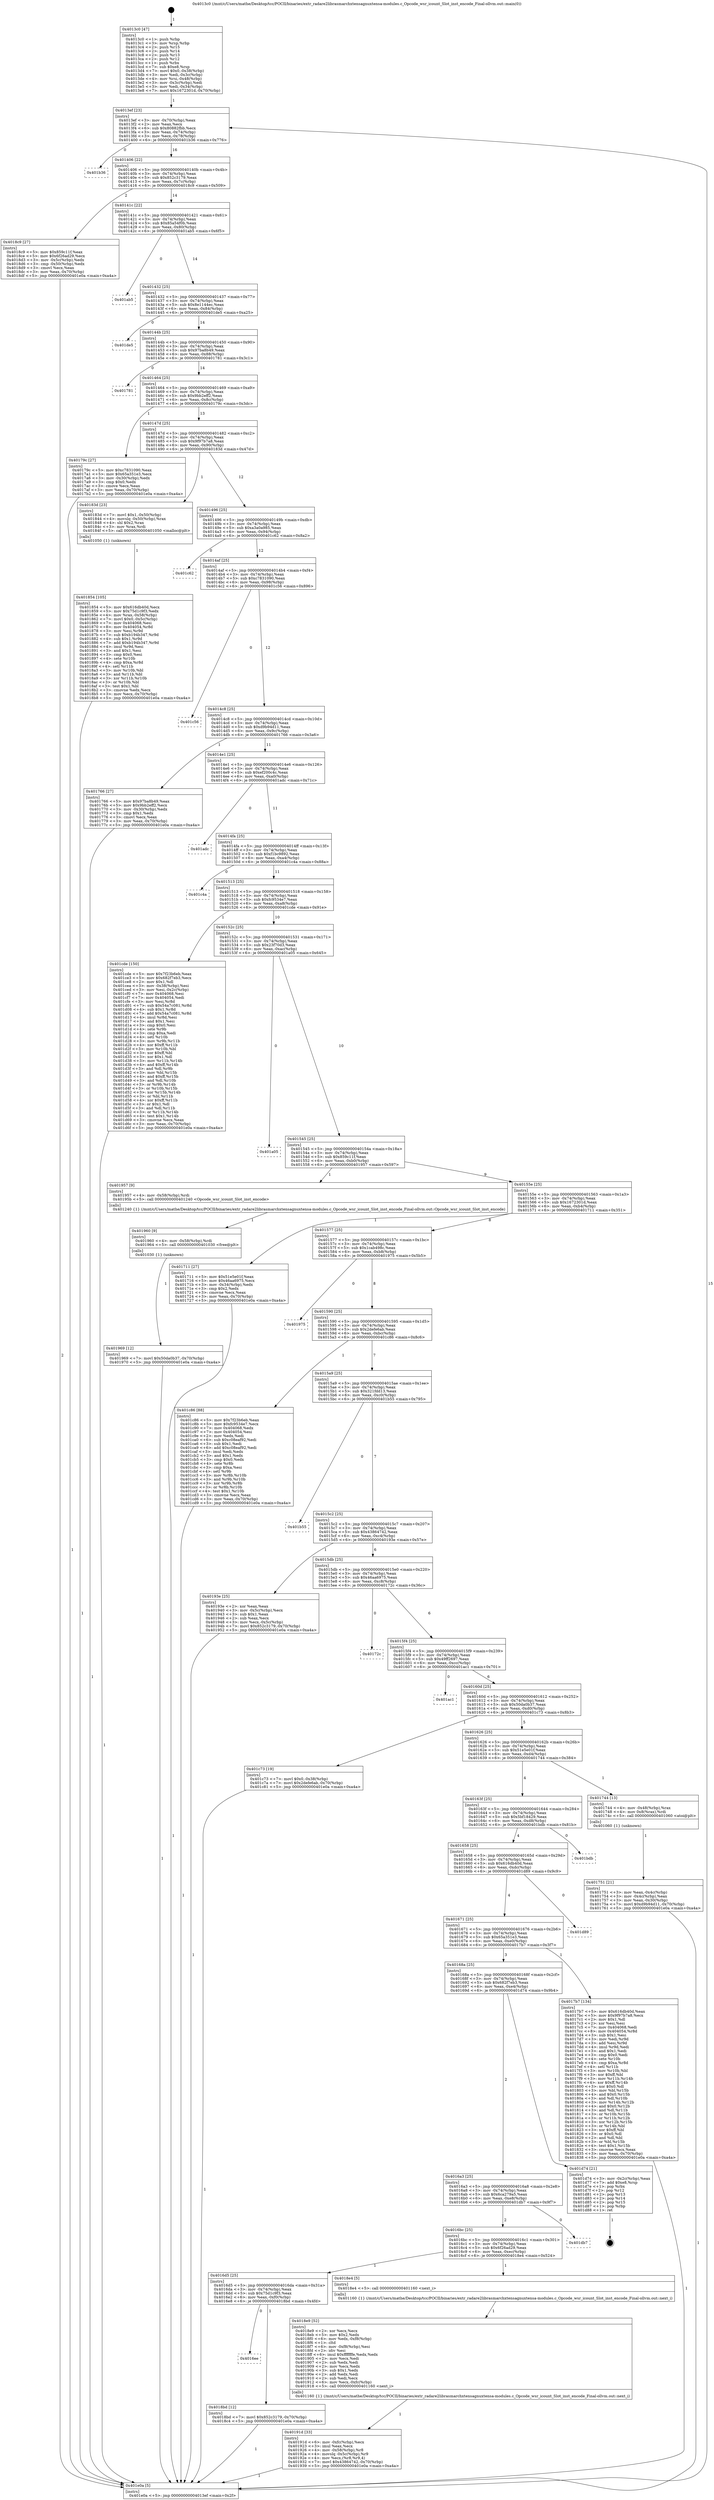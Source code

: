 digraph "0x4013c0" {
  label = "0x4013c0 (/mnt/c/Users/mathe/Desktop/tcc/POCII/binaries/extr_radare2librasmarchxtensagnuxtensa-modules.c_Opcode_wsr_icount_Slot_inst_encode_Final-ollvm.out::main(0))"
  labelloc = "t"
  node[shape=record]

  Entry [label="",width=0.3,height=0.3,shape=circle,fillcolor=black,style=filled]
  "0x4013ef" [label="{
     0x4013ef [23]\l
     | [instrs]\l
     &nbsp;&nbsp;0x4013ef \<+3\>: mov -0x70(%rbp),%eax\l
     &nbsp;&nbsp;0x4013f2 \<+2\>: mov %eax,%ecx\l
     &nbsp;&nbsp;0x4013f4 \<+6\>: sub $0x80882fbb,%ecx\l
     &nbsp;&nbsp;0x4013fa \<+3\>: mov %eax,-0x74(%rbp)\l
     &nbsp;&nbsp;0x4013fd \<+3\>: mov %ecx,-0x78(%rbp)\l
     &nbsp;&nbsp;0x401400 \<+6\>: je 0000000000401b36 \<main+0x776\>\l
  }"]
  "0x401b36" [label="{
     0x401b36\l
  }", style=dashed]
  "0x401406" [label="{
     0x401406 [22]\l
     | [instrs]\l
     &nbsp;&nbsp;0x401406 \<+5\>: jmp 000000000040140b \<main+0x4b\>\l
     &nbsp;&nbsp;0x40140b \<+3\>: mov -0x74(%rbp),%eax\l
     &nbsp;&nbsp;0x40140e \<+5\>: sub $0x852c3179,%eax\l
     &nbsp;&nbsp;0x401413 \<+3\>: mov %eax,-0x7c(%rbp)\l
     &nbsp;&nbsp;0x401416 \<+6\>: je 00000000004018c9 \<main+0x509\>\l
  }"]
  Exit [label="",width=0.3,height=0.3,shape=circle,fillcolor=black,style=filled,peripheries=2]
  "0x4018c9" [label="{
     0x4018c9 [27]\l
     | [instrs]\l
     &nbsp;&nbsp;0x4018c9 \<+5\>: mov $0x859c11f,%eax\l
     &nbsp;&nbsp;0x4018ce \<+5\>: mov $0x6f26ad29,%ecx\l
     &nbsp;&nbsp;0x4018d3 \<+3\>: mov -0x5c(%rbp),%edx\l
     &nbsp;&nbsp;0x4018d6 \<+3\>: cmp -0x50(%rbp),%edx\l
     &nbsp;&nbsp;0x4018d9 \<+3\>: cmovl %ecx,%eax\l
     &nbsp;&nbsp;0x4018dc \<+3\>: mov %eax,-0x70(%rbp)\l
     &nbsp;&nbsp;0x4018df \<+5\>: jmp 0000000000401e0a \<main+0xa4a\>\l
  }"]
  "0x40141c" [label="{
     0x40141c [22]\l
     | [instrs]\l
     &nbsp;&nbsp;0x40141c \<+5\>: jmp 0000000000401421 \<main+0x61\>\l
     &nbsp;&nbsp;0x401421 \<+3\>: mov -0x74(%rbp),%eax\l
     &nbsp;&nbsp;0x401424 \<+5\>: sub $0x85a54f0b,%eax\l
     &nbsp;&nbsp;0x401429 \<+3\>: mov %eax,-0x80(%rbp)\l
     &nbsp;&nbsp;0x40142c \<+6\>: je 0000000000401ab5 \<main+0x6f5\>\l
  }"]
  "0x401969" [label="{
     0x401969 [12]\l
     | [instrs]\l
     &nbsp;&nbsp;0x401969 \<+7\>: movl $0x50da0b37,-0x70(%rbp)\l
     &nbsp;&nbsp;0x401970 \<+5\>: jmp 0000000000401e0a \<main+0xa4a\>\l
  }"]
  "0x401ab5" [label="{
     0x401ab5\l
  }", style=dashed]
  "0x401432" [label="{
     0x401432 [25]\l
     | [instrs]\l
     &nbsp;&nbsp;0x401432 \<+5\>: jmp 0000000000401437 \<main+0x77\>\l
     &nbsp;&nbsp;0x401437 \<+3\>: mov -0x74(%rbp),%eax\l
     &nbsp;&nbsp;0x40143a \<+5\>: sub $0x8e1144ec,%eax\l
     &nbsp;&nbsp;0x40143f \<+6\>: mov %eax,-0x84(%rbp)\l
     &nbsp;&nbsp;0x401445 \<+6\>: je 0000000000401de5 \<main+0xa25\>\l
  }"]
  "0x401960" [label="{
     0x401960 [9]\l
     | [instrs]\l
     &nbsp;&nbsp;0x401960 \<+4\>: mov -0x58(%rbp),%rdi\l
     &nbsp;&nbsp;0x401964 \<+5\>: call 0000000000401030 \<free@plt\>\l
     | [calls]\l
     &nbsp;&nbsp;0x401030 \{1\} (unknown)\l
  }"]
  "0x401de5" [label="{
     0x401de5\l
  }", style=dashed]
  "0x40144b" [label="{
     0x40144b [25]\l
     | [instrs]\l
     &nbsp;&nbsp;0x40144b \<+5\>: jmp 0000000000401450 \<main+0x90\>\l
     &nbsp;&nbsp;0x401450 \<+3\>: mov -0x74(%rbp),%eax\l
     &nbsp;&nbsp;0x401453 \<+5\>: sub $0x97ba8b49,%eax\l
     &nbsp;&nbsp;0x401458 \<+6\>: mov %eax,-0x88(%rbp)\l
     &nbsp;&nbsp;0x40145e \<+6\>: je 0000000000401781 \<main+0x3c1\>\l
  }"]
  "0x40191d" [label="{
     0x40191d [33]\l
     | [instrs]\l
     &nbsp;&nbsp;0x40191d \<+6\>: mov -0xfc(%rbp),%ecx\l
     &nbsp;&nbsp;0x401923 \<+3\>: imul %eax,%ecx\l
     &nbsp;&nbsp;0x401926 \<+4\>: mov -0x58(%rbp),%r8\l
     &nbsp;&nbsp;0x40192a \<+4\>: movslq -0x5c(%rbp),%r9\l
     &nbsp;&nbsp;0x40192e \<+4\>: mov %ecx,(%r8,%r9,4)\l
     &nbsp;&nbsp;0x401932 \<+7\>: movl $0x43864742,-0x70(%rbp)\l
     &nbsp;&nbsp;0x401939 \<+5\>: jmp 0000000000401e0a \<main+0xa4a\>\l
  }"]
  "0x401781" [label="{
     0x401781\l
  }", style=dashed]
  "0x401464" [label="{
     0x401464 [25]\l
     | [instrs]\l
     &nbsp;&nbsp;0x401464 \<+5\>: jmp 0000000000401469 \<main+0xa9\>\l
     &nbsp;&nbsp;0x401469 \<+3\>: mov -0x74(%rbp),%eax\l
     &nbsp;&nbsp;0x40146c \<+5\>: sub $0x9bb2eff2,%eax\l
     &nbsp;&nbsp;0x401471 \<+6\>: mov %eax,-0x8c(%rbp)\l
     &nbsp;&nbsp;0x401477 \<+6\>: je 000000000040179c \<main+0x3dc\>\l
  }"]
  "0x4018e9" [label="{
     0x4018e9 [52]\l
     | [instrs]\l
     &nbsp;&nbsp;0x4018e9 \<+2\>: xor %ecx,%ecx\l
     &nbsp;&nbsp;0x4018eb \<+5\>: mov $0x2,%edx\l
     &nbsp;&nbsp;0x4018f0 \<+6\>: mov %edx,-0xf8(%rbp)\l
     &nbsp;&nbsp;0x4018f6 \<+1\>: cltd\l
     &nbsp;&nbsp;0x4018f7 \<+6\>: mov -0xf8(%rbp),%esi\l
     &nbsp;&nbsp;0x4018fd \<+2\>: idiv %esi\l
     &nbsp;&nbsp;0x4018ff \<+6\>: imul $0xfffffffe,%edx,%edx\l
     &nbsp;&nbsp;0x401905 \<+2\>: mov %ecx,%edi\l
     &nbsp;&nbsp;0x401907 \<+2\>: sub %edx,%edi\l
     &nbsp;&nbsp;0x401909 \<+2\>: mov %ecx,%edx\l
     &nbsp;&nbsp;0x40190b \<+3\>: sub $0x1,%edx\l
     &nbsp;&nbsp;0x40190e \<+2\>: add %edx,%edi\l
     &nbsp;&nbsp;0x401910 \<+2\>: sub %edi,%ecx\l
     &nbsp;&nbsp;0x401912 \<+6\>: mov %ecx,-0xfc(%rbp)\l
     &nbsp;&nbsp;0x401918 \<+5\>: call 0000000000401160 \<next_i\>\l
     | [calls]\l
     &nbsp;&nbsp;0x401160 \{1\} (/mnt/c/Users/mathe/Desktop/tcc/POCII/binaries/extr_radare2librasmarchxtensagnuxtensa-modules.c_Opcode_wsr_icount_Slot_inst_encode_Final-ollvm.out::next_i)\l
  }"]
  "0x40179c" [label="{
     0x40179c [27]\l
     | [instrs]\l
     &nbsp;&nbsp;0x40179c \<+5\>: mov $0xc7831090,%eax\l
     &nbsp;&nbsp;0x4017a1 \<+5\>: mov $0x65a351e3,%ecx\l
     &nbsp;&nbsp;0x4017a6 \<+3\>: mov -0x30(%rbp),%edx\l
     &nbsp;&nbsp;0x4017a9 \<+3\>: cmp $0x0,%edx\l
     &nbsp;&nbsp;0x4017ac \<+3\>: cmove %ecx,%eax\l
     &nbsp;&nbsp;0x4017af \<+3\>: mov %eax,-0x70(%rbp)\l
     &nbsp;&nbsp;0x4017b2 \<+5\>: jmp 0000000000401e0a \<main+0xa4a\>\l
  }"]
  "0x40147d" [label="{
     0x40147d [25]\l
     | [instrs]\l
     &nbsp;&nbsp;0x40147d \<+5\>: jmp 0000000000401482 \<main+0xc2\>\l
     &nbsp;&nbsp;0x401482 \<+3\>: mov -0x74(%rbp),%eax\l
     &nbsp;&nbsp;0x401485 \<+5\>: sub $0x9f97b7a8,%eax\l
     &nbsp;&nbsp;0x40148a \<+6\>: mov %eax,-0x90(%rbp)\l
     &nbsp;&nbsp;0x401490 \<+6\>: je 000000000040183d \<main+0x47d\>\l
  }"]
  "0x4016ee" [label="{
     0x4016ee\l
  }", style=dashed]
  "0x40183d" [label="{
     0x40183d [23]\l
     | [instrs]\l
     &nbsp;&nbsp;0x40183d \<+7\>: movl $0x1,-0x50(%rbp)\l
     &nbsp;&nbsp;0x401844 \<+4\>: movslq -0x50(%rbp),%rax\l
     &nbsp;&nbsp;0x401848 \<+4\>: shl $0x2,%rax\l
     &nbsp;&nbsp;0x40184c \<+3\>: mov %rax,%rdi\l
     &nbsp;&nbsp;0x40184f \<+5\>: call 0000000000401050 \<malloc@plt\>\l
     | [calls]\l
     &nbsp;&nbsp;0x401050 \{1\} (unknown)\l
  }"]
  "0x401496" [label="{
     0x401496 [25]\l
     | [instrs]\l
     &nbsp;&nbsp;0x401496 \<+5\>: jmp 000000000040149b \<main+0xdb\>\l
     &nbsp;&nbsp;0x40149b \<+3\>: mov -0x74(%rbp),%eax\l
     &nbsp;&nbsp;0x40149e \<+5\>: sub $0xa3a0a985,%eax\l
     &nbsp;&nbsp;0x4014a3 \<+6\>: mov %eax,-0x94(%rbp)\l
     &nbsp;&nbsp;0x4014a9 \<+6\>: je 0000000000401c62 \<main+0x8a2\>\l
  }"]
  "0x4018bd" [label="{
     0x4018bd [12]\l
     | [instrs]\l
     &nbsp;&nbsp;0x4018bd \<+7\>: movl $0x852c3179,-0x70(%rbp)\l
     &nbsp;&nbsp;0x4018c4 \<+5\>: jmp 0000000000401e0a \<main+0xa4a\>\l
  }"]
  "0x401c62" [label="{
     0x401c62\l
  }", style=dashed]
  "0x4014af" [label="{
     0x4014af [25]\l
     | [instrs]\l
     &nbsp;&nbsp;0x4014af \<+5\>: jmp 00000000004014b4 \<main+0xf4\>\l
     &nbsp;&nbsp;0x4014b4 \<+3\>: mov -0x74(%rbp),%eax\l
     &nbsp;&nbsp;0x4014b7 \<+5\>: sub $0xc7831090,%eax\l
     &nbsp;&nbsp;0x4014bc \<+6\>: mov %eax,-0x98(%rbp)\l
     &nbsp;&nbsp;0x4014c2 \<+6\>: je 0000000000401c56 \<main+0x896\>\l
  }"]
  "0x4016d5" [label="{
     0x4016d5 [25]\l
     | [instrs]\l
     &nbsp;&nbsp;0x4016d5 \<+5\>: jmp 00000000004016da \<main+0x31a\>\l
     &nbsp;&nbsp;0x4016da \<+3\>: mov -0x74(%rbp),%eax\l
     &nbsp;&nbsp;0x4016dd \<+5\>: sub $0x75d1c9f3,%eax\l
     &nbsp;&nbsp;0x4016e2 \<+6\>: mov %eax,-0xf0(%rbp)\l
     &nbsp;&nbsp;0x4016e8 \<+6\>: je 00000000004018bd \<main+0x4fd\>\l
  }"]
  "0x401c56" [label="{
     0x401c56\l
  }", style=dashed]
  "0x4014c8" [label="{
     0x4014c8 [25]\l
     | [instrs]\l
     &nbsp;&nbsp;0x4014c8 \<+5\>: jmp 00000000004014cd \<main+0x10d\>\l
     &nbsp;&nbsp;0x4014cd \<+3\>: mov -0x74(%rbp),%eax\l
     &nbsp;&nbsp;0x4014d0 \<+5\>: sub $0xd9b94d11,%eax\l
     &nbsp;&nbsp;0x4014d5 \<+6\>: mov %eax,-0x9c(%rbp)\l
     &nbsp;&nbsp;0x4014db \<+6\>: je 0000000000401766 \<main+0x3a6\>\l
  }"]
  "0x4018e4" [label="{
     0x4018e4 [5]\l
     | [instrs]\l
     &nbsp;&nbsp;0x4018e4 \<+5\>: call 0000000000401160 \<next_i\>\l
     | [calls]\l
     &nbsp;&nbsp;0x401160 \{1\} (/mnt/c/Users/mathe/Desktop/tcc/POCII/binaries/extr_radare2librasmarchxtensagnuxtensa-modules.c_Opcode_wsr_icount_Slot_inst_encode_Final-ollvm.out::next_i)\l
  }"]
  "0x401766" [label="{
     0x401766 [27]\l
     | [instrs]\l
     &nbsp;&nbsp;0x401766 \<+5\>: mov $0x97ba8b49,%eax\l
     &nbsp;&nbsp;0x40176b \<+5\>: mov $0x9bb2eff2,%ecx\l
     &nbsp;&nbsp;0x401770 \<+3\>: mov -0x30(%rbp),%edx\l
     &nbsp;&nbsp;0x401773 \<+3\>: cmp $0x1,%edx\l
     &nbsp;&nbsp;0x401776 \<+3\>: cmovl %ecx,%eax\l
     &nbsp;&nbsp;0x401779 \<+3\>: mov %eax,-0x70(%rbp)\l
     &nbsp;&nbsp;0x40177c \<+5\>: jmp 0000000000401e0a \<main+0xa4a\>\l
  }"]
  "0x4014e1" [label="{
     0x4014e1 [25]\l
     | [instrs]\l
     &nbsp;&nbsp;0x4014e1 \<+5\>: jmp 00000000004014e6 \<main+0x126\>\l
     &nbsp;&nbsp;0x4014e6 \<+3\>: mov -0x74(%rbp),%eax\l
     &nbsp;&nbsp;0x4014e9 \<+5\>: sub $0xef200c4c,%eax\l
     &nbsp;&nbsp;0x4014ee \<+6\>: mov %eax,-0xa0(%rbp)\l
     &nbsp;&nbsp;0x4014f4 \<+6\>: je 0000000000401adc \<main+0x71c\>\l
  }"]
  "0x4016bc" [label="{
     0x4016bc [25]\l
     | [instrs]\l
     &nbsp;&nbsp;0x4016bc \<+5\>: jmp 00000000004016c1 \<main+0x301\>\l
     &nbsp;&nbsp;0x4016c1 \<+3\>: mov -0x74(%rbp),%eax\l
     &nbsp;&nbsp;0x4016c4 \<+5\>: sub $0x6f26ad29,%eax\l
     &nbsp;&nbsp;0x4016c9 \<+6\>: mov %eax,-0xec(%rbp)\l
     &nbsp;&nbsp;0x4016cf \<+6\>: je 00000000004018e4 \<main+0x524\>\l
  }"]
  "0x401adc" [label="{
     0x401adc\l
  }", style=dashed]
  "0x4014fa" [label="{
     0x4014fa [25]\l
     | [instrs]\l
     &nbsp;&nbsp;0x4014fa \<+5\>: jmp 00000000004014ff \<main+0x13f\>\l
     &nbsp;&nbsp;0x4014ff \<+3\>: mov -0x74(%rbp),%eax\l
     &nbsp;&nbsp;0x401502 \<+5\>: sub $0xf1bc9892,%eax\l
     &nbsp;&nbsp;0x401507 \<+6\>: mov %eax,-0xa4(%rbp)\l
     &nbsp;&nbsp;0x40150d \<+6\>: je 0000000000401c4a \<main+0x88a\>\l
  }"]
  "0x401db7" [label="{
     0x401db7\l
  }", style=dashed]
  "0x401c4a" [label="{
     0x401c4a\l
  }", style=dashed]
  "0x401513" [label="{
     0x401513 [25]\l
     | [instrs]\l
     &nbsp;&nbsp;0x401513 \<+5\>: jmp 0000000000401518 \<main+0x158\>\l
     &nbsp;&nbsp;0x401518 \<+3\>: mov -0x74(%rbp),%eax\l
     &nbsp;&nbsp;0x40151b \<+5\>: sub $0xfc9534e7,%eax\l
     &nbsp;&nbsp;0x401520 \<+6\>: mov %eax,-0xa8(%rbp)\l
     &nbsp;&nbsp;0x401526 \<+6\>: je 0000000000401cde \<main+0x91e\>\l
  }"]
  "0x4016a3" [label="{
     0x4016a3 [25]\l
     | [instrs]\l
     &nbsp;&nbsp;0x4016a3 \<+5\>: jmp 00000000004016a8 \<main+0x2e8\>\l
     &nbsp;&nbsp;0x4016a8 \<+3\>: mov -0x74(%rbp),%eax\l
     &nbsp;&nbsp;0x4016ab \<+5\>: sub $0x6ca279a5,%eax\l
     &nbsp;&nbsp;0x4016b0 \<+6\>: mov %eax,-0xe8(%rbp)\l
     &nbsp;&nbsp;0x4016b6 \<+6\>: je 0000000000401db7 \<main+0x9f7\>\l
  }"]
  "0x401cde" [label="{
     0x401cde [150]\l
     | [instrs]\l
     &nbsp;&nbsp;0x401cde \<+5\>: mov $0x7f23b6eb,%eax\l
     &nbsp;&nbsp;0x401ce3 \<+5\>: mov $0x682f7eb3,%ecx\l
     &nbsp;&nbsp;0x401ce8 \<+2\>: mov $0x1,%dl\l
     &nbsp;&nbsp;0x401cea \<+3\>: mov -0x38(%rbp),%esi\l
     &nbsp;&nbsp;0x401ced \<+3\>: mov %esi,-0x2c(%rbp)\l
     &nbsp;&nbsp;0x401cf0 \<+7\>: mov 0x404068,%esi\l
     &nbsp;&nbsp;0x401cf7 \<+7\>: mov 0x404054,%edi\l
     &nbsp;&nbsp;0x401cfe \<+3\>: mov %esi,%r8d\l
     &nbsp;&nbsp;0x401d01 \<+7\>: sub $0x54a7c081,%r8d\l
     &nbsp;&nbsp;0x401d08 \<+4\>: sub $0x1,%r8d\l
     &nbsp;&nbsp;0x401d0c \<+7\>: add $0x54a7c081,%r8d\l
     &nbsp;&nbsp;0x401d13 \<+4\>: imul %r8d,%esi\l
     &nbsp;&nbsp;0x401d17 \<+3\>: and $0x1,%esi\l
     &nbsp;&nbsp;0x401d1a \<+3\>: cmp $0x0,%esi\l
     &nbsp;&nbsp;0x401d1d \<+4\>: sete %r9b\l
     &nbsp;&nbsp;0x401d21 \<+3\>: cmp $0xa,%edi\l
     &nbsp;&nbsp;0x401d24 \<+4\>: setl %r10b\l
     &nbsp;&nbsp;0x401d28 \<+3\>: mov %r9b,%r11b\l
     &nbsp;&nbsp;0x401d2b \<+4\>: xor $0xff,%r11b\l
     &nbsp;&nbsp;0x401d2f \<+3\>: mov %r10b,%bl\l
     &nbsp;&nbsp;0x401d32 \<+3\>: xor $0xff,%bl\l
     &nbsp;&nbsp;0x401d35 \<+3\>: xor $0x1,%dl\l
     &nbsp;&nbsp;0x401d38 \<+3\>: mov %r11b,%r14b\l
     &nbsp;&nbsp;0x401d3b \<+4\>: and $0xff,%r14b\l
     &nbsp;&nbsp;0x401d3f \<+3\>: and %dl,%r9b\l
     &nbsp;&nbsp;0x401d42 \<+3\>: mov %bl,%r15b\l
     &nbsp;&nbsp;0x401d45 \<+4\>: and $0xff,%r15b\l
     &nbsp;&nbsp;0x401d49 \<+3\>: and %dl,%r10b\l
     &nbsp;&nbsp;0x401d4c \<+3\>: or %r9b,%r14b\l
     &nbsp;&nbsp;0x401d4f \<+3\>: or %r10b,%r15b\l
     &nbsp;&nbsp;0x401d52 \<+3\>: xor %r15b,%r14b\l
     &nbsp;&nbsp;0x401d55 \<+3\>: or %bl,%r11b\l
     &nbsp;&nbsp;0x401d58 \<+4\>: xor $0xff,%r11b\l
     &nbsp;&nbsp;0x401d5c \<+3\>: or $0x1,%dl\l
     &nbsp;&nbsp;0x401d5f \<+3\>: and %dl,%r11b\l
     &nbsp;&nbsp;0x401d62 \<+3\>: or %r11b,%r14b\l
     &nbsp;&nbsp;0x401d65 \<+4\>: test $0x1,%r14b\l
     &nbsp;&nbsp;0x401d69 \<+3\>: cmovne %ecx,%eax\l
     &nbsp;&nbsp;0x401d6c \<+3\>: mov %eax,-0x70(%rbp)\l
     &nbsp;&nbsp;0x401d6f \<+5\>: jmp 0000000000401e0a \<main+0xa4a\>\l
  }"]
  "0x40152c" [label="{
     0x40152c [25]\l
     | [instrs]\l
     &nbsp;&nbsp;0x40152c \<+5\>: jmp 0000000000401531 \<main+0x171\>\l
     &nbsp;&nbsp;0x401531 \<+3\>: mov -0x74(%rbp),%eax\l
     &nbsp;&nbsp;0x401534 \<+5\>: sub $0x23f70d3,%eax\l
     &nbsp;&nbsp;0x401539 \<+6\>: mov %eax,-0xac(%rbp)\l
     &nbsp;&nbsp;0x40153f \<+6\>: je 0000000000401a05 \<main+0x645\>\l
  }"]
  "0x401d74" [label="{
     0x401d74 [21]\l
     | [instrs]\l
     &nbsp;&nbsp;0x401d74 \<+3\>: mov -0x2c(%rbp),%eax\l
     &nbsp;&nbsp;0x401d77 \<+7\>: add $0xe8,%rsp\l
     &nbsp;&nbsp;0x401d7e \<+1\>: pop %rbx\l
     &nbsp;&nbsp;0x401d7f \<+2\>: pop %r12\l
     &nbsp;&nbsp;0x401d81 \<+2\>: pop %r13\l
     &nbsp;&nbsp;0x401d83 \<+2\>: pop %r14\l
     &nbsp;&nbsp;0x401d85 \<+2\>: pop %r15\l
     &nbsp;&nbsp;0x401d87 \<+1\>: pop %rbp\l
     &nbsp;&nbsp;0x401d88 \<+1\>: ret\l
  }"]
  "0x401a05" [label="{
     0x401a05\l
  }", style=dashed]
  "0x401545" [label="{
     0x401545 [25]\l
     | [instrs]\l
     &nbsp;&nbsp;0x401545 \<+5\>: jmp 000000000040154a \<main+0x18a\>\l
     &nbsp;&nbsp;0x40154a \<+3\>: mov -0x74(%rbp),%eax\l
     &nbsp;&nbsp;0x40154d \<+5\>: sub $0x859c11f,%eax\l
     &nbsp;&nbsp;0x401552 \<+6\>: mov %eax,-0xb0(%rbp)\l
     &nbsp;&nbsp;0x401558 \<+6\>: je 0000000000401957 \<main+0x597\>\l
  }"]
  "0x401854" [label="{
     0x401854 [105]\l
     | [instrs]\l
     &nbsp;&nbsp;0x401854 \<+5\>: mov $0x616db40d,%ecx\l
     &nbsp;&nbsp;0x401859 \<+5\>: mov $0x75d1c9f3,%edx\l
     &nbsp;&nbsp;0x40185e \<+4\>: mov %rax,-0x58(%rbp)\l
     &nbsp;&nbsp;0x401862 \<+7\>: movl $0x0,-0x5c(%rbp)\l
     &nbsp;&nbsp;0x401869 \<+7\>: mov 0x404068,%esi\l
     &nbsp;&nbsp;0x401870 \<+8\>: mov 0x404054,%r8d\l
     &nbsp;&nbsp;0x401878 \<+3\>: mov %esi,%r9d\l
     &nbsp;&nbsp;0x40187b \<+7\>: sub $0xb194b347,%r9d\l
     &nbsp;&nbsp;0x401882 \<+4\>: sub $0x1,%r9d\l
     &nbsp;&nbsp;0x401886 \<+7\>: add $0xb194b347,%r9d\l
     &nbsp;&nbsp;0x40188d \<+4\>: imul %r9d,%esi\l
     &nbsp;&nbsp;0x401891 \<+3\>: and $0x1,%esi\l
     &nbsp;&nbsp;0x401894 \<+3\>: cmp $0x0,%esi\l
     &nbsp;&nbsp;0x401897 \<+4\>: sete %r10b\l
     &nbsp;&nbsp;0x40189b \<+4\>: cmp $0xa,%r8d\l
     &nbsp;&nbsp;0x40189f \<+4\>: setl %r11b\l
     &nbsp;&nbsp;0x4018a3 \<+3\>: mov %r10b,%bl\l
     &nbsp;&nbsp;0x4018a6 \<+3\>: and %r11b,%bl\l
     &nbsp;&nbsp;0x4018a9 \<+3\>: xor %r11b,%r10b\l
     &nbsp;&nbsp;0x4018ac \<+3\>: or %r10b,%bl\l
     &nbsp;&nbsp;0x4018af \<+3\>: test $0x1,%bl\l
     &nbsp;&nbsp;0x4018b2 \<+3\>: cmovne %edx,%ecx\l
     &nbsp;&nbsp;0x4018b5 \<+3\>: mov %ecx,-0x70(%rbp)\l
     &nbsp;&nbsp;0x4018b8 \<+5\>: jmp 0000000000401e0a \<main+0xa4a\>\l
  }"]
  "0x401957" [label="{
     0x401957 [9]\l
     | [instrs]\l
     &nbsp;&nbsp;0x401957 \<+4\>: mov -0x58(%rbp),%rdi\l
     &nbsp;&nbsp;0x40195b \<+5\>: call 0000000000401240 \<Opcode_wsr_icount_Slot_inst_encode\>\l
     | [calls]\l
     &nbsp;&nbsp;0x401240 \{1\} (/mnt/c/Users/mathe/Desktop/tcc/POCII/binaries/extr_radare2librasmarchxtensagnuxtensa-modules.c_Opcode_wsr_icount_Slot_inst_encode_Final-ollvm.out::Opcode_wsr_icount_Slot_inst_encode)\l
  }"]
  "0x40155e" [label="{
     0x40155e [25]\l
     | [instrs]\l
     &nbsp;&nbsp;0x40155e \<+5\>: jmp 0000000000401563 \<main+0x1a3\>\l
     &nbsp;&nbsp;0x401563 \<+3\>: mov -0x74(%rbp),%eax\l
     &nbsp;&nbsp;0x401566 \<+5\>: sub $0x1672301d,%eax\l
     &nbsp;&nbsp;0x40156b \<+6\>: mov %eax,-0xb4(%rbp)\l
     &nbsp;&nbsp;0x401571 \<+6\>: je 0000000000401711 \<main+0x351\>\l
  }"]
  "0x40168a" [label="{
     0x40168a [25]\l
     | [instrs]\l
     &nbsp;&nbsp;0x40168a \<+5\>: jmp 000000000040168f \<main+0x2cf\>\l
     &nbsp;&nbsp;0x40168f \<+3\>: mov -0x74(%rbp),%eax\l
     &nbsp;&nbsp;0x401692 \<+5\>: sub $0x682f7eb3,%eax\l
     &nbsp;&nbsp;0x401697 \<+6\>: mov %eax,-0xe4(%rbp)\l
     &nbsp;&nbsp;0x40169d \<+6\>: je 0000000000401d74 \<main+0x9b4\>\l
  }"]
  "0x401711" [label="{
     0x401711 [27]\l
     | [instrs]\l
     &nbsp;&nbsp;0x401711 \<+5\>: mov $0x51e5e01f,%eax\l
     &nbsp;&nbsp;0x401716 \<+5\>: mov $0x46aa6975,%ecx\l
     &nbsp;&nbsp;0x40171b \<+3\>: mov -0x34(%rbp),%edx\l
     &nbsp;&nbsp;0x40171e \<+3\>: cmp $0x2,%edx\l
     &nbsp;&nbsp;0x401721 \<+3\>: cmovne %ecx,%eax\l
     &nbsp;&nbsp;0x401724 \<+3\>: mov %eax,-0x70(%rbp)\l
     &nbsp;&nbsp;0x401727 \<+5\>: jmp 0000000000401e0a \<main+0xa4a\>\l
  }"]
  "0x401577" [label="{
     0x401577 [25]\l
     | [instrs]\l
     &nbsp;&nbsp;0x401577 \<+5\>: jmp 000000000040157c \<main+0x1bc\>\l
     &nbsp;&nbsp;0x40157c \<+3\>: mov -0x74(%rbp),%eax\l
     &nbsp;&nbsp;0x40157f \<+5\>: sub $0x1cab498c,%eax\l
     &nbsp;&nbsp;0x401584 \<+6\>: mov %eax,-0xb8(%rbp)\l
     &nbsp;&nbsp;0x40158a \<+6\>: je 0000000000401975 \<main+0x5b5\>\l
  }"]
  "0x401e0a" [label="{
     0x401e0a [5]\l
     | [instrs]\l
     &nbsp;&nbsp;0x401e0a \<+5\>: jmp 00000000004013ef \<main+0x2f\>\l
  }"]
  "0x4013c0" [label="{
     0x4013c0 [47]\l
     | [instrs]\l
     &nbsp;&nbsp;0x4013c0 \<+1\>: push %rbp\l
     &nbsp;&nbsp;0x4013c1 \<+3\>: mov %rsp,%rbp\l
     &nbsp;&nbsp;0x4013c4 \<+2\>: push %r15\l
     &nbsp;&nbsp;0x4013c6 \<+2\>: push %r14\l
     &nbsp;&nbsp;0x4013c8 \<+2\>: push %r13\l
     &nbsp;&nbsp;0x4013ca \<+2\>: push %r12\l
     &nbsp;&nbsp;0x4013cc \<+1\>: push %rbx\l
     &nbsp;&nbsp;0x4013cd \<+7\>: sub $0xe8,%rsp\l
     &nbsp;&nbsp;0x4013d4 \<+7\>: movl $0x0,-0x38(%rbp)\l
     &nbsp;&nbsp;0x4013db \<+3\>: mov %edi,-0x3c(%rbp)\l
     &nbsp;&nbsp;0x4013de \<+4\>: mov %rsi,-0x48(%rbp)\l
     &nbsp;&nbsp;0x4013e2 \<+3\>: mov -0x3c(%rbp),%edi\l
     &nbsp;&nbsp;0x4013e5 \<+3\>: mov %edi,-0x34(%rbp)\l
     &nbsp;&nbsp;0x4013e8 \<+7\>: movl $0x1672301d,-0x70(%rbp)\l
  }"]
  "0x4017b7" [label="{
     0x4017b7 [134]\l
     | [instrs]\l
     &nbsp;&nbsp;0x4017b7 \<+5\>: mov $0x616db40d,%eax\l
     &nbsp;&nbsp;0x4017bc \<+5\>: mov $0x9f97b7a8,%ecx\l
     &nbsp;&nbsp;0x4017c1 \<+2\>: mov $0x1,%dl\l
     &nbsp;&nbsp;0x4017c3 \<+2\>: xor %esi,%esi\l
     &nbsp;&nbsp;0x4017c5 \<+7\>: mov 0x404068,%edi\l
     &nbsp;&nbsp;0x4017cc \<+8\>: mov 0x404054,%r8d\l
     &nbsp;&nbsp;0x4017d4 \<+3\>: sub $0x1,%esi\l
     &nbsp;&nbsp;0x4017d7 \<+3\>: mov %edi,%r9d\l
     &nbsp;&nbsp;0x4017da \<+3\>: add %esi,%r9d\l
     &nbsp;&nbsp;0x4017dd \<+4\>: imul %r9d,%edi\l
     &nbsp;&nbsp;0x4017e1 \<+3\>: and $0x1,%edi\l
     &nbsp;&nbsp;0x4017e4 \<+3\>: cmp $0x0,%edi\l
     &nbsp;&nbsp;0x4017e7 \<+4\>: sete %r10b\l
     &nbsp;&nbsp;0x4017eb \<+4\>: cmp $0xa,%r8d\l
     &nbsp;&nbsp;0x4017ef \<+4\>: setl %r11b\l
     &nbsp;&nbsp;0x4017f3 \<+3\>: mov %r10b,%bl\l
     &nbsp;&nbsp;0x4017f6 \<+3\>: xor $0xff,%bl\l
     &nbsp;&nbsp;0x4017f9 \<+3\>: mov %r11b,%r14b\l
     &nbsp;&nbsp;0x4017fc \<+4\>: xor $0xff,%r14b\l
     &nbsp;&nbsp;0x401800 \<+3\>: xor $0x0,%dl\l
     &nbsp;&nbsp;0x401803 \<+3\>: mov %bl,%r15b\l
     &nbsp;&nbsp;0x401806 \<+4\>: and $0x0,%r15b\l
     &nbsp;&nbsp;0x40180a \<+3\>: and %dl,%r10b\l
     &nbsp;&nbsp;0x40180d \<+3\>: mov %r14b,%r12b\l
     &nbsp;&nbsp;0x401810 \<+4\>: and $0x0,%r12b\l
     &nbsp;&nbsp;0x401814 \<+3\>: and %dl,%r11b\l
     &nbsp;&nbsp;0x401817 \<+3\>: or %r10b,%r15b\l
     &nbsp;&nbsp;0x40181a \<+3\>: or %r11b,%r12b\l
     &nbsp;&nbsp;0x40181d \<+3\>: xor %r12b,%r15b\l
     &nbsp;&nbsp;0x401820 \<+3\>: or %r14b,%bl\l
     &nbsp;&nbsp;0x401823 \<+3\>: xor $0xff,%bl\l
     &nbsp;&nbsp;0x401826 \<+3\>: or $0x0,%dl\l
     &nbsp;&nbsp;0x401829 \<+2\>: and %dl,%bl\l
     &nbsp;&nbsp;0x40182b \<+3\>: or %bl,%r15b\l
     &nbsp;&nbsp;0x40182e \<+4\>: test $0x1,%r15b\l
     &nbsp;&nbsp;0x401832 \<+3\>: cmovne %ecx,%eax\l
     &nbsp;&nbsp;0x401835 \<+3\>: mov %eax,-0x70(%rbp)\l
     &nbsp;&nbsp;0x401838 \<+5\>: jmp 0000000000401e0a \<main+0xa4a\>\l
  }"]
  "0x401975" [label="{
     0x401975\l
  }", style=dashed]
  "0x401590" [label="{
     0x401590 [25]\l
     | [instrs]\l
     &nbsp;&nbsp;0x401590 \<+5\>: jmp 0000000000401595 \<main+0x1d5\>\l
     &nbsp;&nbsp;0x401595 \<+3\>: mov -0x74(%rbp),%eax\l
     &nbsp;&nbsp;0x401598 \<+5\>: sub $0x2defe6ab,%eax\l
     &nbsp;&nbsp;0x40159d \<+6\>: mov %eax,-0xbc(%rbp)\l
     &nbsp;&nbsp;0x4015a3 \<+6\>: je 0000000000401c86 \<main+0x8c6\>\l
  }"]
  "0x401671" [label="{
     0x401671 [25]\l
     | [instrs]\l
     &nbsp;&nbsp;0x401671 \<+5\>: jmp 0000000000401676 \<main+0x2b6\>\l
     &nbsp;&nbsp;0x401676 \<+3\>: mov -0x74(%rbp),%eax\l
     &nbsp;&nbsp;0x401679 \<+5\>: sub $0x65a351e3,%eax\l
     &nbsp;&nbsp;0x40167e \<+6\>: mov %eax,-0xe0(%rbp)\l
     &nbsp;&nbsp;0x401684 \<+6\>: je 00000000004017b7 \<main+0x3f7\>\l
  }"]
  "0x401c86" [label="{
     0x401c86 [88]\l
     | [instrs]\l
     &nbsp;&nbsp;0x401c86 \<+5\>: mov $0x7f23b6eb,%eax\l
     &nbsp;&nbsp;0x401c8b \<+5\>: mov $0xfc9534e7,%ecx\l
     &nbsp;&nbsp;0x401c90 \<+7\>: mov 0x404068,%edx\l
     &nbsp;&nbsp;0x401c97 \<+7\>: mov 0x404054,%esi\l
     &nbsp;&nbsp;0x401c9e \<+2\>: mov %edx,%edi\l
     &nbsp;&nbsp;0x401ca0 \<+6\>: sub $0xc08eaf92,%edi\l
     &nbsp;&nbsp;0x401ca6 \<+3\>: sub $0x1,%edi\l
     &nbsp;&nbsp;0x401ca9 \<+6\>: add $0xc08eaf92,%edi\l
     &nbsp;&nbsp;0x401caf \<+3\>: imul %edi,%edx\l
     &nbsp;&nbsp;0x401cb2 \<+3\>: and $0x1,%edx\l
     &nbsp;&nbsp;0x401cb5 \<+3\>: cmp $0x0,%edx\l
     &nbsp;&nbsp;0x401cb8 \<+4\>: sete %r8b\l
     &nbsp;&nbsp;0x401cbc \<+3\>: cmp $0xa,%esi\l
     &nbsp;&nbsp;0x401cbf \<+4\>: setl %r9b\l
     &nbsp;&nbsp;0x401cc3 \<+3\>: mov %r8b,%r10b\l
     &nbsp;&nbsp;0x401cc6 \<+3\>: and %r9b,%r10b\l
     &nbsp;&nbsp;0x401cc9 \<+3\>: xor %r9b,%r8b\l
     &nbsp;&nbsp;0x401ccc \<+3\>: or %r8b,%r10b\l
     &nbsp;&nbsp;0x401ccf \<+4\>: test $0x1,%r10b\l
     &nbsp;&nbsp;0x401cd3 \<+3\>: cmovne %ecx,%eax\l
     &nbsp;&nbsp;0x401cd6 \<+3\>: mov %eax,-0x70(%rbp)\l
     &nbsp;&nbsp;0x401cd9 \<+5\>: jmp 0000000000401e0a \<main+0xa4a\>\l
  }"]
  "0x4015a9" [label="{
     0x4015a9 [25]\l
     | [instrs]\l
     &nbsp;&nbsp;0x4015a9 \<+5\>: jmp 00000000004015ae \<main+0x1ee\>\l
     &nbsp;&nbsp;0x4015ae \<+3\>: mov -0x74(%rbp),%eax\l
     &nbsp;&nbsp;0x4015b1 \<+5\>: sub $0x321fdd13,%eax\l
     &nbsp;&nbsp;0x4015b6 \<+6\>: mov %eax,-0xc0(%rbp)\l
     &nbsp;&nbsp;0x4015bc \<+6\>: je 0000000000401b55 \<main+0x795\>\l
  }"]
  "0x401d89" [label="{
     0x401d89\l
  }", style=dashed]
  "0x401b55" [label="{
     0x401b55\l
  }", style=dashed]
  "0x4015c2" [label="{
     0x4015c2 [25]\l
     | [instrs]\l
     &nbsp;&nbsp;0x4015c2 \<+5\>: jmp 00000000004015c7 \<main+0x207\>\l
     &nbsp;&nbsp;0x4015c7 \<+3\>: mov -0x74(%rbp),%eax\l
     &nbsp;&nbsp;0x4015ca \<+5\>: sub $0x43864742,%eax\l
     &nbsp;&nbsp;0x4015cf \<+6\>: mov %eax,-0xc4(%rbp)\l
     &nbsp;&nbsp;0x4015d5 \<+6\>: je 000000000040193e \<main+0x57e\>\l
  }"]
  "0x401658" [label="{
     0x401658 [25]\l
     | [instrs]\l
     &nbsp;&nbsp;0x401658 \<+5\>: jmp 000000000040165d \<main+0x29d\>\l
     &nbsp;&nbsp;0x40165d \<+3\>: mov -0x74(%rbp),%eax\l
     &nbsp;&nbsp;0x401660 \<+5\>: sub $0x616db40d,%eax\l
     &nbsp;&nbsp;0x401665 \<+6\>: mov %eax,-0xdc(%rbp)\l
     &nbsp;&nbsp;0x40166b \<+6\>: je 0000000000401d89 \<main+0x9c9\>\l
  }"]
  "0x40193e" [label="{
     0x40193e [25]\l
     | [instrs]\l
     &nbsp;&nbsp;0x40193e \<+2\>: xor %eax,%eax\l
     &nbsp;&nbsp;0x401940 \<+3\>: mov -0x5c(%rbp),%ecx\l
     &nbsp;&nbsp;0x401943 \<+3\>: sub $0x1,%eax\l
     &nbsp;&nbsp;0x401946 \<+2\>: sub %eax,%ecx\l
     &nbsp;&nbsp;0x401948 \<+3\>: mov %ecx,-0x5c(%rbp)\l
     &nbsp;&nbsp;0x40194b \<+7\>: movl $0x852c3179,-0x70(%rbp)\l
     &nbsp;&nbsp;0x401952 \<+5\>: jmp 0000000000401e0a \<main+0xa4a\>\l
  }"]
  "0x4015db" [label="{
     0x4015db [25]\l
     | [instrs]\l
     &nbsp;&nbsp;0x4015db \<+5\>: jmp 00000000004015e0 \<main+0x220\>\l
     &nbsp;&nbsp;0x4015e0 \<+3\>: mov -0x74(%rbp),%eax\l
     &nbsp;&nbsp;0x4015e3 \<+5\>: sub $0x46aa6975,%eax\l
     &nbsp;&nbsp;0x4015e8 \<+6\>: mov %eax,-0xc8(%rbp)\l
     &nbsp;&nbsp;0x4015ee \<+6\>: je 000000000040172c \<main+0x36c\>\l
  }"]
  "0x401bdb" [label="{
     0x401bdb\l
  }", style=dashed]
  "0x40172c" [label="{
     0x40172c\l
  }", style=dashed]
  "0x4015f4" [label="{
     0x4015f4 [25]\l
     | [instrs]\l
     &nbsp;&nbsp;0x4015f4 \<+5\>: jmp 00000000004015f9 \<main+0x239\>\l
     &nbsp;&nbsp;0x4015f9 \<+3\>: mov -0x74(%rbp),%eax\l
     &nbsp;&nbsp;0x4015fc \<+5\>: sub $0x49ff2697,%eax\l
     &nbsp;&nbsp;0x401601 \<+6\>: mov %eax,-0xcc(%rbp)\l
     &nbsp;&nbsp;0x401607 \<+6\>: je 0000000000401ac1 \<main+0x701\>\l
  }"]
  "0x401751" [label="{
     0x401751 [21]\l
     | [instrs]\l
     &nbsp;&nbsp;0x401751 \<+3\>: mov %eax,-0x4c(%rbp)\l
     &nbsp;&nbsp;0x401754 \<+3\>: mov -0x4c(%rbp),%eax\l
     &nbsp;&nbsp;0x401757 \<+3\>: mov %eax,-0x30(%rbp)\l
     &nbsp;&nbsp;0x40175a \<+7\>: movl $0xd9b94d11,-0x70(%rbp)\l
     &nbsp;&nbsp;0x401761 \<+5\>: jmp 0000000000401e0a \<main+0xa4a\>\l
  }"]
  "0x401ac1" [label="{
     0x401ac1\l
  }", style=dashed]
  "0x40160d" [label="{
     0x40160d [25]\l
     | [instrs]\l
     &nbsp;&nbsp;0x40160d \<+5\>: jmp 0000000000401612 \<main+0x252\>\l
     &nbsp;&nbsp;0x401612 \<+3\>: mov -0x74(%rbp),%eax\l
     &nbsp;&nbsp;0x401615 \<+5\>: sub $0x50da0b37,%eax\l
     &nbsp;&nbsp;0x40161a \<+6\>: mov %eax,-0xd0(%rbp)\l
     &nbsp;&nbsp;0x401620 \<+6\>: je 0000000000401c73 \<main+0x8b3\>\l
  }"]
  "0x40163f" [label="{
     0x40163f [25]\l
     | [instrs]\l
     &nbsp;&nbsp;0x40163f \<+5\>: jmp 0000000000401644 \<main+0x284\>\l
     &nbsp;&nbsp;0x401644 \<+3\>: mov -0x74(%rbp),%eax\l
     &nbsp;&nbsp;0x401647 \<+5\>: sub $0x5bf18429,%eax\l
     &nbsp;&nbsp;0x40164c \<+6\>: mov %eax,-0xd8(%rbp)\l
     &nbsp;&nbsp;0x401652 \<+6\>: je 0000000000401bdb \<main+0x81b\>\l
  }"]
  "0x401c73" [label="{
     0x401c73 [19]\l
     | [instrs]\l
     &nbsp;&nbsp;0x401c73 \<+7\>: movl $0x0,-0x38(%rbp)\l
     &nbsp;&nbsp;0x401c7a \<+7\>: movl $0x2defe6ab,-0x70(%rbp)\l
     &nbsp;&nbsp;0x401c81 \<+5\>: jmp 0000000000401e0a \<main+0xa4a\>\l
  }"]
  "0x401626" [label="{
     0x401626 [25]\l
     | [instrs]\l
     &nbsp;&nbsp;0x401626 \<+5\>: jmp 000000000040162b \<main+0x26b\>\l
     &nbsp;&nbsp;0x40162b \<+3\>: mov -0x74(%rbp),%eax\l
     &nbsp;&nbsp;0x40162e \<+5\>: sub $0x51e5e01f,%eax\l
     &nbsp;&nbsp;0x401633 \<+6\>: mov %eax,-0xd4(%rbp)\l
     &nbsp;&nbsp;0x401639 \<+6\>: je 0000000000401744 \<main+0x384\>\l
  }"]
  "0x401744" [label="{
     0x401744 [13]\l
     | [instrs]\l
     &nbsp;&nbsp;0x401744 \<+4\>: mov -0x48(%rbp),%rax\l
     &nbsp;&nbsp;0x401748 \<+4\>: mov 0x8(%rax),%rdi\l
     &nbsp;&nbsp;0x40174c \<+5\>: call 0000000000401060 \<atoi@plt\>\l
     | [calls]\l
     &nbsp;&nbsp;0x401060 \{1\} (unknown)\l
  }"]
  Entry -> "0x4013c0" [label=" 1"]
  "0x4013ef" -> "0x401b36" [label=" 0"]
  "0x4013ef" -> "0x401406" [label=" 16"]
  "0x401d74" -> Exit [label=" 1"]
  "0x401406" -> "0x4018c9" [label=" 2"]
  "0x401406" -> "0x40141c" [label=" 14"]
  "0x401cde" -> "0x401e0a" [label=" 1"]
  "0x40141c" -> "0x401ab5" [label=" 0"]
  "0x40141c" -> "0x401432" [label=" 14"]
  "0x401c86" -> "0x401e0a" [label=" 1"]
  "0x401432" -> "0x401de5" [label=" 0"]
  "0x401432" -> "0x40144b" [label=" 14"]
  "0x401c73" -> "0x401e0a" [label=" 1"]
  "0x40144b" -> "0x401781" [label=" 0"]
  "0x40144b" -> "0x401464" [label=" 14"]
  "0x401969" -> "0x401e0a" [label=" 1"]
  "0x401464" -> "0x40179c" [label=" 1"]
  "0x401464" -> "0x40147d" [label=" 13"]
  "0x401960" -> "0x401969" [label=" 1"]
  "0x40147d" -> "0x40183d" [label=" 1"]
  "0x40147d" -> "0x401496" [label=" 12"]
  "0x401957" -> "0x401960" [label=" 1"]
  "0x401496" -> "0x401c62" [label=" 0"]
  "0x401496" -> "0x4014af" [label=" 12"]
  "0x40193e" -> "0x401e0a" [label=" 1"]
  "0x4014af" -> "0x401c56" [label=" 0"]
  "0x4014af" -> "0x4014c8" [label=" 12"]
  "0x4018e9" -> "0x40191d" [label=" 1"]
  "0x4014c8" -> "0x401766" [label=" 1"]
  "0x4014c8" -> "0x4014e1" [label=" 11"]
  "0x4018e4" -> "0x4018e9" [label=" 1"]
  "0x4014e1" -> "0x401adc" [label=" 0"]
  "0x4014e1" -> "0x4014fa" [label=" 11"]
  "0x4018bd" -> "0x401e0a" [label=" 1"]
  "0x4014fa" -> "0x401c4a" [label=" 0"]
  "0x4014fa" -> "0x401513" [label=" 11"]
  "0x4016d5" -> "0x4016ee" [label=" 0"]
  "0x401513" -> "0x401cde" [label=" 1"]
  "0x401513" -> "0x40152c" [label=" 10"]
  "0x40191d" -> "0x401e0a" [label=" 1"]
  "0x40152c" -> "0x401a05" [label=" 0"]
  "0x40152c" -> "0x401545" [label=" 10"]
  "0x4016bc" -> "0x4016d5" [label=" 1"]
  "0x401545" -> "0x401957" [label=" 1"]
  "0x401545" -> "0x40155e" [label=" 9"]
  "0x4018c9" -> "0x401e0a" [label=" 2"]
  "0x40155e" -> "0x401711" [label=" 1"]
  "0x40155e" -> "0x401577" [label=" 8"]
  "0x401711" -> "0x401e0a" [label=" 1"]
  "0x4013c0" -> "0x4013ef" [label=" 1"]
  "0x401e0a" -> "0x4013ef" [label=" 15"]
  "0x4016a3" -> "0x4016bc" [label=" 2"]
  "0x401577" -> "0x401975" [label=" 0"]
  "0x401577" -> "0x401590" [label=" 8"]
  "0x4016a3" -> "0x401db7" [label=" 0"]
  "0x401590" -> "0x401c86" [label=" 1"]
  "0x401590" -> "0x4015a9" [label=" 7"]
  "0x40168a" -> "0x4016a3" [label=" 2"]
  "0x4015a9" -> "0x401b55" [label=" 0"]
  "0x4015a9" -> "0x4015c2" [label=" 7"]
  "0x40168a" -> "0x401d74" [label=" 1"]
  "0x4015c2" -> "0x40193e" [label=" 1"]
  "0x4015c2" -> "0x4015db" [label=" 6"]
  "0x401854" -> "0x401e0a" [label=" 1"]
  "0x4015db" -> "0x40172c" [label=" 0"]
  "0x4015db" -> "0x4015f4" [label=" 6"]
  "0x40183d" -> "0x401854" [label=" 1"]
  "0x4015f4" -> "0x401ac1" [label=" 0"]
  "0x4015f4" -> "0x40160d" [label=" 6"]
  "0x401671" -> "0x40168a" [label=" 3"]
  "0x40160d" -> "0x401c73" [label=" 1"]
  "0x40160d" -> "0x401626" [label=" 5"]
  "0x401671" -> "0x4017b7" [label=" 1"]
  "0x401626" -> "0x401744" [label=" 1"]
  "0x401626" -> "0x40163f" [label=" 4"]
  "0x401744" -> "0x401751" [label=" 1"]
  "0x401751" -> "0x401e0a" [label=" 1"]
  "0x401766" -> "0x401e0a" [label=" 1"]
  "0x40179c" -> "0x401e0a" [label=" 1"]
  "0x4017b7" -> "0x401e0a" [label=" 1"]
  "0x40163f" -> "0x401bdb" [label=" 0"]
  "0x40163f" -> "0x401658" [label=" 4"]
  "0x4016bc" -> "0x4018e4" [label=" 1"]
  "0x401658" -> "0x401d89" [label=" 0"]
  "0x401658" -> "0x401671" [label=" 4"]
  "0x4016d5" -> "0x4018bd" [label=" 1"]
}
